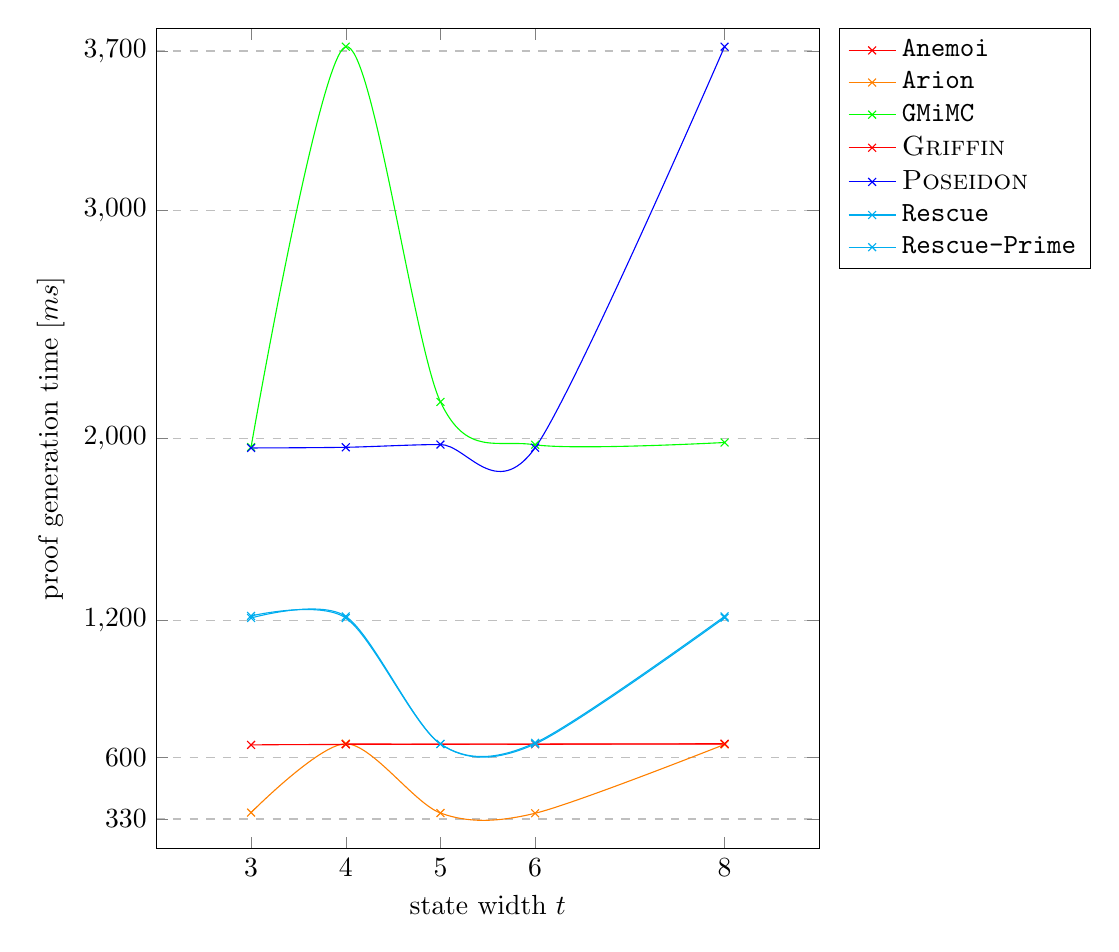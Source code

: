 \begin{tikzpicture}
  \begin{axis}[
      xlabel={state width $t$},
      ylabel={proof generation time [$ms$]},
      ymajorgrids=true,
      grid style=dashed,
      width=10cm, height=12cm,
      xmin=2, xmax=9,
      ymin=200, ymax=3800,
      xtick={3,4,5,6,8}, ytick={330,600,1200,2000,3000, 3700},
      legend pos=outer north east, legend cell align=left,
      smooth,
    ]
      
    % Anemoi
    \addplot[mark=x, color=red] plot coordinates {
        (4,659)
        (6,658)
        (8,659)
    };
    \addlegendentry{\texttt{Anemoi}}
    
    % Arion
    \addplot[mark=x, color=orange] plot coordinates {
        (3,358)
        (4,660)
        (5,356)
        (6,355)
        (8,657)
    };
    \addlegendentry{\texttt{Arion}}
    
    % GMiMC
    \addplot[mark=x, color=green] plot coordinates {
        (3,1962)
        (4,3719)
        (5,2160)
        (6,1972)
        (8,1982)
    };
    \addlegendentry{\texttt{GMiMC}}
    
    \addplot[mark=x, color=red] plot coordinates {
        (3,655)
        (4,657)
        (8,660)
    };
    \addlegendentry{\textsc{Griffin}}
    
    \addplot[mark=x, color=blue] plot coordinates {
        (3,1958)
        (4,1961)
        (5,1973)
        (6,1959)
        (8,3719)
    };
    \addlegendentry{\textsc{Poseidon}}
    
    \addplot[mark=x, color=cyan] plot coordinates {
        (3,1221)
        (4,1212)
        (5,659)
        (6,664)
        (8,1219)
    };
    \addlegendentry{\texttt{Rescue}}
    
    \addplot[mark=x, color=cyan] plot coordinates {
        (3,1212)
        (4,1219)
        (5,659)
        (6,659)
        (8,1213)
    };
    \addlegendentry{\texttt{Rescue-Prime}}

  \end{axis}
\end{tikzpicture}
